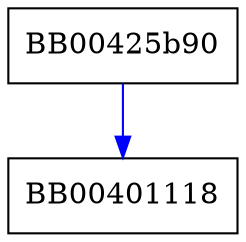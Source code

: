 digraph kex_cmp {
  node [shape="box"];
  graph [splines=ortho];
  BB00425b90 -> BB00401118 [color="blue"];
}